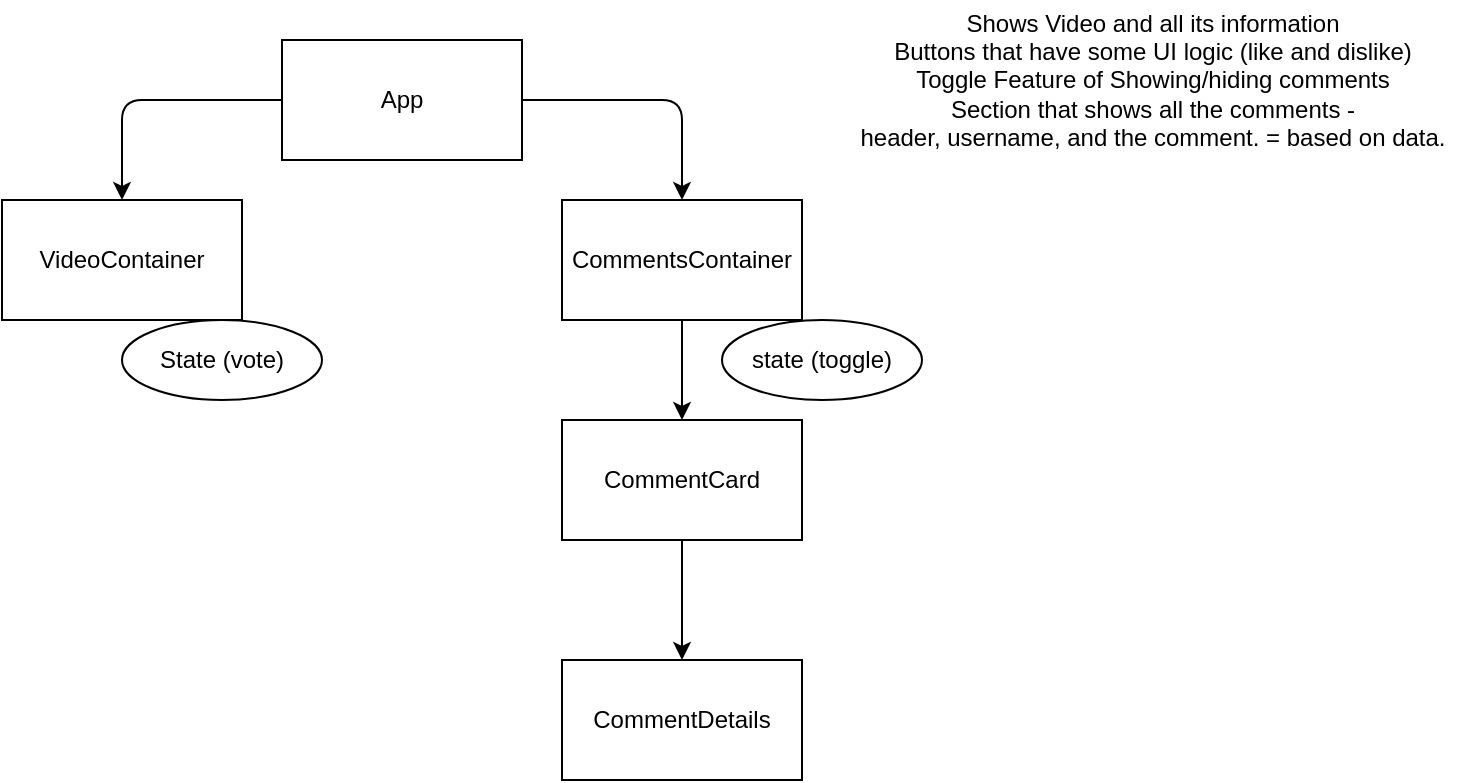 <mxfile>
    <diagram id="tARN3K7jCYAbJrileYPV" name="Page-1">
        <mxGraphModel dx="527" dy="445" grid="1" gridSize="10" guides="1" tooltips="1" connect="1" arrows="1" fold="1" page="1" pageScale="1" pageWidth="850" pageHeight="1100" math="0" shadow="0">
            <root>
                <mxCell id="0"/>
                <mxCell id="1" parent="0"/>
                <mxCell id="5" style="edgeStyle=orthogonalEdgeStyle;html=1;exitX=0;exitY=0.5;exitDx=0;exitDy=0;entryX=0.5;entryY=0;entryDx=0;entryDy=0;" parent="1" source="2" target="3" edge="1">
                    <mxGeometry relative="1" as="geometry"/>
                </mxCell>
                <mxCell id="6" style="edgeStyle=orthogonalEdgeStyle;html=1;exitX=1;exitY=0.5;exitDx=0;exitDy=0;entryX=0.5;entryY=0;entryDx=0;entryDy=0;" parent="1" source="2" target="4" edge="1">
                    <mxGeometry relative="1" as="geometry"/>
                </mxCell>
                <mxCell id="2" value="App" style="whiteSpace=wrap;html=1;" parent="1" vertex="1">
                    <mxGeometry x="260" y="40" width="120" height="60" as="geometry"/>
                </mxCell>
                <mxCell id="3" value="VideoContainer" style="whiteSpace=wrap;html=1;" parent="1" vertex="1">
                    <mxGeometry x="120" y="120" width="120" height="60" as="geometry"/>
                </mxCell>
                <mxCell id="11" style="edgeStyle=orthogonalEdgeStyle;html=1;entryX=0.5;entryY=0;entryDx=0;entryDy=0;" parent="1" source="4" target="10" edge="1">
                    <mxGeometry relative="1" as="geometry">
                        <Array as="points">
                            <mxPoint x="460" y="200"/>
                            <mxPoint x="460" y="200"/>
                        </Array>
                    </mxGeometry>
                </mxCell>
                <mxCell id="4" value="CommentsContainer" style="whiteSpace=wrap;html=1;" parent="1" vertex="1">
                    <mxGeometry x="400" y="120" width="120" height="60" as="geometry"/>
                </mxCell>
                <mxCell id="7" value="Shows Video and all its information&lt;br&gt;Buttons that have some UI logic (like and dislike)&lt;br&gt;Toggle Feature of Showing/hiding comments&lt;br&gt;Section that shows all the comments - &lt;br&gt;header, username, and the comment. = based on data." style="text;html=1;resizable=0;autosize=1;align=center;verticalAlign=middle;points=[];fillColor=none;strokeColor=none;rounded=0;" parent="1" vertex="1">
                    <mxGeometry x="540" y="20" width="310" height="80" as="geometry"/>
                </mxCell>
                <mxCell id="15" value="" style="edgeStyle=orthogonalEdgeStyle;html=1;" parent="1" source="10" target="14" edge="1">
                    <mxGeometry relative="1" as="geometry"/>
                </mxCell>
                <mxCell id="10" value="CommentCard" style="whiteSpace=wrap;html=1;" parent="1" vertex="1">
                    <mxGeometry x="400" y="230" width="120" height="60" as="geometry"/>
                </mxCell>
                <mxCell id="14" value="CommentDetails" style="whiteSpace=wrap;html=1;" parent="1" vertex="1">
                    <mxGeometry x="400" y="350" width="120" height="60" as="geometry"/>
                </mxCell>
                <mxCell id="16" value="State (vote)" style="ellipse;whiteSpace=wrap;html=1;" vertex="1" parent="1">
                    <mxGeometry x="180" y="180" width="100" height="40" as="geometry"/>
                </mxCell>
                <mxCell id="18" value="state (toggle)" style="ellipse;whiteSpace=wrap;html=1;" vertex="1" parent="1">
                    <mxGeometry x="480" y="180" width="100" height="40" as="geometry"/>
                </mxCell>
            </root>
        </mxGraphModel>
    </diagram>
</mxfile>